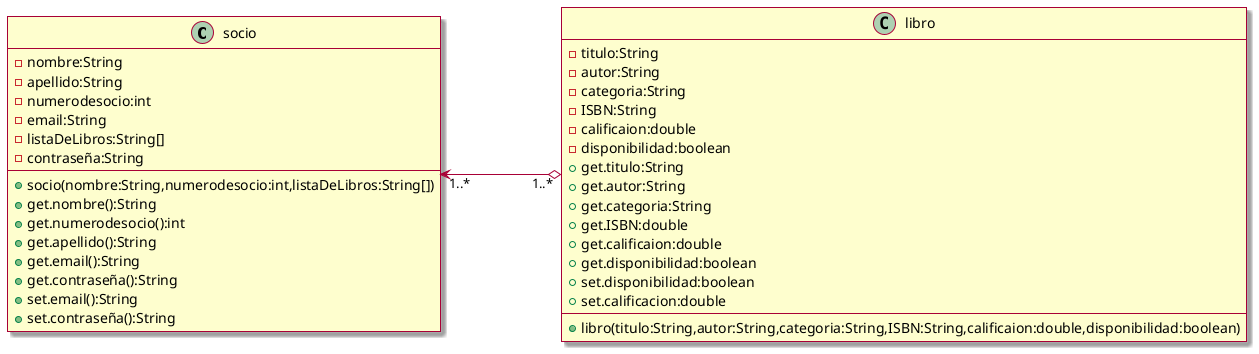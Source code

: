 @startuml
left to right direction
skin rose

class socio{
-nombre:String
-apellido:String
-numerodesocio:int
-email:String
-listaDeLibros:String[]
-contraseña:String
+socio(nombre:String,numerodesocio:int,listaDeLibros:String[])
+get.nombre():String
+get.numerodesocio():int
+get.apellido():String
+get.email():String
+get.contraseña():String
+set.email():String
+set.contraseña():String
}
class libro{
-titulo:String
-autor:String
-categoria:String
-ISBN:String
-calificaion:double
-disponibilidad:boolean
+libro(titulo:String,autor:String,categoria:String,ISBN:String,calificaion:double,disponibilidad:boolean)
+get.titulo:String
+get.autor:String
+get.categoria:String
+get.ISBN:double
+get.calificaion:double
+get.disponibilidad:boolean
+set.disponibilidad:boolean
+set.calificacion:double

}
socio"1..*" <---o "1..*" libro

' TODO: Add the class model

@enduml
